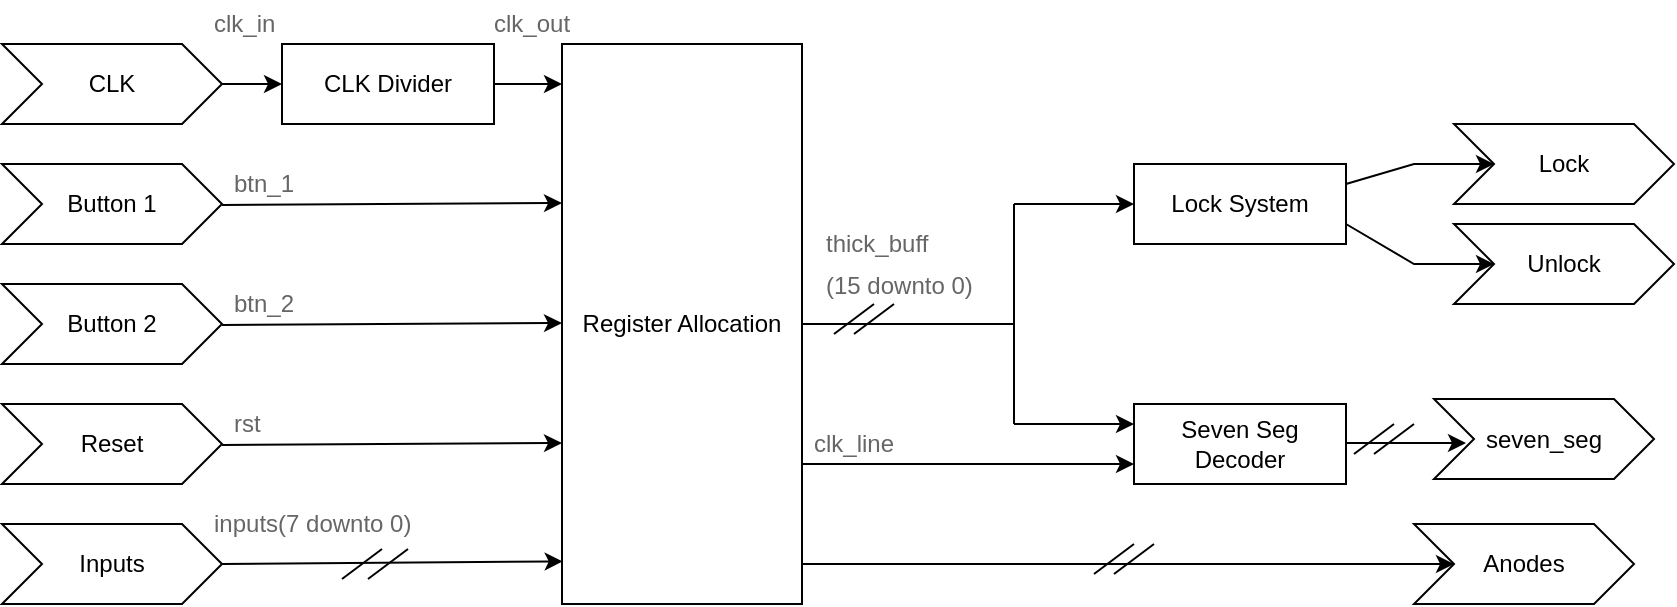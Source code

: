 <mxfile version="21.6.8" type="github">
  <diagram name="Page-1" id="dwJa4rqnvtMt_0H55CX9">
    <mxGraphModel dx="1050" dy="523" grid="1" gridSize="10" guides="1" tooltips="1" connect="1" arrows="1" fold="1" page="1" pageScale="1" pageWidth="827" pageHeight="1169" math="0" shadow="0">
      <root>
        <mxCell id="0" />
        <mxCell id="1" parent="0" />
        <mxCell id="V-kZgoUyX1T6yPYuiuRt-23" value="" style="group" parent="1" vertex="1" connectable="0">
          <mxGeometry x="14" y="80" width="400" height="300" as="geometry" />
        </mxCell>
        <mxCell id="V-kZgoUyX1T6yPYuiuRt-16" value="" style="group" parent="V-kZgoUyX1T6yPYuiuRt-23" vertex="1" connectable="0">
          <mxGeometry y="20" width="400" height="280" as="geometry" />
        </mxCell>
        <mxCell id="V-kZgoUyX1T6yPYuiuRt-1" value="CLK" style="shape=step;perimeter=stepPerimeter;whiteSpace=wrap;html=1;fixedSize=1;" parent="V-kZgoUyX1T6yPYuiuRt-16" vertex="1">
          <mxGeometry width="110" height="40" as="geometry" />
        </mxCell>
        <mxCell id="V-kZgoUyX1T6yPYuiuRt-2" value="Button 1" style="shape=step;perimeter=stepPerimeter;whiteSpace=wrap;html=1;fixedSize=1;" parent="V-kZgoUyX1T6yPYuiuRt-16" vertex="1">
          <mxGeometry y="60" width="110" height="40" as="geometry" />
        </mxCell>
        <mxCell id="V-kZgoUyX1T6yPYuiuRt-3" value="Button 2" style="shape=step;perimeter=stepPerimeter;whiteSpace=wrap;html=1;fixedSize=1;" parent="V-kZgoUyX1T6yPYuiuRt-16" vertex="1">
          <mxGeometry y="120" width="110" height="40" as="geometry" />
        </mxCell>
        <mxCell id="V-kZgoUyX1T6yPYuiuRt-4" value="Reset" style="shape=step;perimeter=stepPerimeter;whiteSpace=wrap;html=1;fixedSize=1;" parent="V-kZgoUyX1T6yPYuiuRt-16" vertex="1">
          <mxGeometry y="180" width="110" height="40" as="geometry" />
        </mxCell>
        <mxCell id="V-kZgoUyX1T6yPYuiuRt-5" value="Inputs" style="shape=step;perimeter=stepPerimeter;whiteSpace=wrap;html=1;fixedSize=1;" parent="V-kZgoUyX1T6yPYuiuRt-16" vertex="1">
          <mxGeometry y="240" width="110" height="40" as="geometry" />
        </mxCell>
        <mxCell id="V-kZgoUyX1T6yPYuiuRt-6" value="CLK Divider" style="rounded=0;whiteSpace=wrap;html=1;" parent="V-kZgoUyX1T6yPYuiuRt-16" vertex="1">
          <mxGeometry x="140" width="106" height="40" as="geometry" />
        </mxCell>
        <mxCell id="V-kZgoUyX1T6yPYuiuRt-7" value="Register Allocation" style="rounded=0;whiteSpace=wrap;html=1;" parent="V-kZgoUyX1T6yPYuiuRt-16" vertex="1">
          <mxGeometry x="280" width="120" height="280" as="geometry" />
        </mxCell>
        <mxCell id="V-kZgoUyX1T6yPYuiuRt-8" value="" style="endArrow=classic;html=1;rounded=0;exitX=1;exitY=0.5;exitDx=0;exitDy=0;entryX=0.003;entryY=0.924;entryDx=0;entryDy=0;entryPerimeter=0;" parent="V-kZgoUyX1T6yPYuiuRt-16" source="V-kZgoUyX1T6yPYuiuRt-5" target="V-kZgoUyX1T6yPYuiuRt-7" edge="1">
          <mxGeometry width="50" height="50" relative="1" as="geometry">
            <mxPoint x="270" y="200" as="sourcePoint" />
            <mxPoint x="320" y="150" as="targetPoint" />
          </mxGeometry>
        </mxCell>
        <mxCell id="V-kZgoUyX1T6yPYuiuRt-9" value="" style="endArrow=classic;html=1;rounded=0;exitX=1;exitY=0.5;exitDx=0;exitDy=0;entryX=0.003;entryY=0.924;entryDx=0;entryDy=0;entryPerimeter=0;" parent="V-kZgoUyX1T6yPYuiuRt-16" edge="1">
          <mxGeometry width="50" height="50" relative="1" as="geometry">
            <mxPoint x="110" y="80.5" as="sourcePoint" />
            <mxPoint x="280" y="79.5" as="targetPoint" />
          </mxGeometry>
        </mxCell>
        <mxCell id="V-kZgoUyX1T6yPYuiuRt-10" value="" style="endArrow=classic;html=1;rounded=0;exitX=1;exitY=0.5;exitDx=0;exitDy=0;entryX=0.003;entryY=0.924;entryDx=0;entryDy=0;entryPerimeter=0;" parent="V-kZgoUyX1T6yPYuiuRt-16" edge="1">
          <mxGeometry width="50" height="50" relative="1" as="geometry">
            <mxPoint x="110" y="140.5" as="sourcePoint" />
            <mxPoint x="280" y="139.5" as="targetPoint" />
          </mxGeometry>
        </mxCell>
        <mxCell id="V-kZgoUyX1T6yPYuiuRt-11" value="" style="endArrow=classic;html=1;rounded=0;exitX=1;exitY=0.5;exitDx=0;exitDy=0;entryX=0.003;entryY=0.924;entryDx=0;entryDy=0;entryPerimeter=0;" parent="V-kZgoUyX1T6yPYuiuRt-16" edge="1">
          <mxGeometry width="50" height="50" relative="1" as="geometry">
            <mxPoint x="110" y="200.5" as="sourcePoint" />
            <mxPoint x="280" y="199.5" as="targetPoint" />
          </mxGeometry>
        </mxCell>
        <mxCell id="V-kZgoUyX1T6yPYuiuRt-12" value="" style="endArrow=none;html=1;rounded=0;" parent="V-kZgoUyX1T6yPYuiuRt-16" edge="1">
          <mxGeometry width="50" height="50" relative="1" as="geometry">
            <mxPoint x="170" y="267.5" as="sourcePoint" />
            <mxPoint x="190" y="252.5" as="targetPoint" />
          </mxGeometry>
        </mxCell>
        <mxCell id="V-kZgoUyX1T6yPYuiuRt-13" value="" style="endArrow=none;html=1;rounded=0;" parent="V-kZgoUyX1T6yPYuiuRt-16" edge="1">
          <mxGeometry width="50" height="50" relative="1" as="geometry">
            <mxPoint x="183" y="267.5" as="sourcePoint" />
            <mxPoint x="203" y="252.5" as="targetPoint" />
          </mxGeometry>
        </mxCell>
        <mxCell id="V-kZgoUyX1T6yPYuiuRt-14" value="" style="endArrow=classic;html=1;rounded=0;exitX=1;exitY=0.5;exitDx=0;exitDy=0;entryX=0;entryY=0.5;entryDx=0;entryDy=0;" parent="V-kZgoUyX1T6yPYuiuRt-16" source="V-kZgoUyX1T6yPYuiuRt-1" target="V-kZgoUyX1T6yPYuiuRt-6" edge="1">
          <mxGeometry width="50" height="50" relative="1" as="geometry">
            <mxPoint x="120" y="90.5" as="sourcePoint" />
            <mxPoint x="290" y="89.5" as="targetPoint" />
          </mxGeometry>
        </mxCell>
        <mxCell id="V-kZgoUyX1T6yPYuiuRt-15" value="" style="endArrow=classic;html=1;rounded=0;exitX=1;exitY=0.5;exitDx=0;exitDy=0;" parent="V-kZgoUyX1T6yPYuiuRt-16" source="V-kZgoUyX1T6yPYuiuRt-6" edge="1">
          <mxGeometry width="50" height="50" relative="1" as="geometry">
            <mxPoint x="246" y="19.5" as="sourcePoint" />
            <mxPoint x="280" y="20" as="targetPoint" />
          </mxGeometry>
        </mxCell>
        <mxCell id="V-kZgoUyX1T6yPYuiuRt-17" value="&lt;font style=&quot;font-size: 12px;&quot;&gt;btn_1&lt;/font&gt;" style="strokeWidth=1;shadow=0;dashed=0;align=center;html=1;shape=mxgraph.mockup.text.textBox;fontColor=#666666;align=left;fontSize=17;spacingLeft=4;spacingTop=-3;whiteSpace=wrap;strokeColor=#000000;mainText=;opacity=0;" parent="V-kZgoUyX1T6yPYuiuRt-16" vertex="1">
          <mxGeometry x="110" y="60" width="40" height="20" as="geometry" />
        </mxCell>
        <mxCell id="V-kZgoUyX1T6yPYuiuRt-19" value="&lt;font style=&quot;font-size: 12px;&quot;&gt;btn_2&lt;/font&gt;" style="strokeWidth=1;shadow=0;dashed=0;align=center;html=1;shape=mxgraph.mockup.text.textBox;fontColor=#666666;align=left;fontSize=17;spacingLeft=4;spacingTop=-3;whiteSpace=wrap;strokeColor=#000000;mainText=;opacity=0;" parent="V-kZgoUyX1T6yPYuiuRt-16" vertex="1">
          <mxGeometry x="110" y="120" width="40" height="20" as="geometry" />
        </mxCell>
        <mxCell id="V-kZgoUyX1T6yPYuiuRt-18" value="&lt;font style=&quot;font-size: 12px;&quot;&gt;rst&lt;/font&gt;" style="strokeWidth=1;shadow=0;dashed=0;align=center;html=1;shape=mxgraph.mockup.text.textBox;fontColor=#666666;align=left;fontSize=17;spacingLeft=4;spacingTop=-3;whiteSpace=wrap;strokeColor=#000000;mainText=;opacity=0;" parent="V-kZgoUyX1T6yPYuiuRt-16" vertex="1">
          <mxGeometry x="110" y="180" width="40" height="20" as="geometry" />
        </mxCell>
        <mxCell id="V-kZgoUyX1T6yPYuiuRt-20" value="&lt;font style=&quot;font-size: 12px;&quot;&gt;inputs(7 downto 0)&lt;/font&gt;" style="strokeWidth=1;shadow=0;dashed=0;align=center;html=1;shape=mxgraph.mockup.text.textBox;fontColor=#666666;align=left;fontSize=17;spacingLeft=4;spacingTop=-3;whiteSpace=wrap;strokeColor=#000000;mainText=;opacity=0;" parent="V-kZgoUyX1T6yPYuiuRt-16" vertex="1">
          <mxGeometry x="100" y="230" width="110" height="20" as="geometry" />
        </mxCell>
        <mxCell id="V-kZgoUyX1T6yPYuiuRt-21" value="&lt;font style=&quot;font-size: 12px;&quot;&gt;clk_in&lt;/font&gt;" style="strokeWidth=1;shadow=0;dashed=0;align=center;html=1;shape=mxgraph.mockup.text.textBox;fontColor=#666666;align=left;fontSize=17;spacingLeft=4;spacingTop=-3;whiteSpace=wrap;strokeColor=#000000;mainText=;opacity=0;" parent="V-kZgoUyX1T6yPYuiuRt-16" vertex="1">
          <mxGeometry x="100" y="-20" width="40" height="20" as="geometry" />
        </mxCell>
        <mxCell id="V-kZgoUyX1T6yPYuiuRt-22" value="&lt;font style=&quot;font-size: 12px;&quot;&gt;clk_out&lt;/font&gt;" style="strokeWidth=1;shadow=0;dashed=0;align=center;html=1;shape=mxgraph.mockup.text.textBox;fontColor=#666666;align=left;fontSize=17;spacingLeft=4;spacingTop=-3;whiteSpace=wrap;strokeColor=#000000;mainText=;opacity=0;" parent="V-kZgoUyX1T6yPYuiuRt-23" vertex="1">
          <mxGeometry x="240" width="50" height="20" as="geometry" />
        </mxCell>
        <mxCell id="V-kZgoUyX1T6yPYuiuRt-26" value="" style="endArrow=none;html=1;rounded=0;entryX=1;entryY=0.5;entryDx=0;entryDy=0;" parent="1" target="V-kZgoUyX1T6yPYuiuRt-7" edge="1">
          <mxGeometry width="50" height="50" relative="1" as="geometry">
            <mxPoint x="520" y="240" as="sourcePoint" />
            <mxPoint x="440" y="250" as="targetPoint" />
          </mxGeometry>
        </mxCell>
        <mxCell id="V-kZgoUyX1T6yPYuiuRt-34" value="" style="group" parent="1" vertex="1" connectable="0">
          <mxGeometry x="430" y="230" width="30" height="15" as="geometry" />
        </mxCell>
        <mxCell id="V-kZgoUyX1T6yPYuiuRt-31" value="" style="endArrow=none;html=1;rounded=0;" parent="V-kZgoUyX1T6yPYuiuRt-34" edge="1">
          <mxGeometry width="50" height="50" relative="1" as="geometry">
            <mxPoint y="15" as="sourcePoint" />
            <mxPoint x="20" as="targetPoint" />
          </mxGeometry>
        </mxCell>
        <mxCell id="V-kZgoUyX1T6yPYuiuRt-32" value="" style="endArrow=none;html=1;rounded=0;" parent="V-kZgoUyX1T6yPYuiuRt-34" edge="1">
          <mxGeometry width="50" height="50" relative="1" as="geometry">
            <mxPoint x="10" y="15" as="sourcePoint" />
            <mxPoint x="30" as="targetPoint" />
          </mxGeometry>
        </mxCell>
        <mxCell id="V-kZgoUyX1T6yPYuiuRt-35" value="&lt;font style=&quot;font-size: 12px;&quot;&gt;thick_buff &lt;br&gt;(15 downto 0)&lt;/font&gt;" style="strokeWidth=1;shadow=0;dashed=0;align=center;html=1;shape=mxgraph.mockup.text.textBox;fontColor=#666666;align=left;fontSize=17;spacingLeft=4;spacingTop=-3;whiteSpace=wrap;strokeColor=#000000;mainText=;opacity=0;" parent="1" vertex="1">
          <mxGeometry x="420" y="200" width="90" height="20" as="geometry" />
        </mxCell>
        <mxCell id="V-kZgoUyX1T6yPYuiuRt-24" value="Lock System" style="rounded=0;whiteSpace=wrap;html=1;" parent="1" vertex="1">
          <mxGeometry x="580" y="160" width="106" height="40" as="geometry" />
        </mxCell>
        <mxCell id="V-kZgoUyX1T6yPYuiuRt-25" value="Seven Seg Decoder" style="rounded=0;whiteSpace=wrap;html=1;" parent="1" vertex="1">
          <mxGeometry x="580" y="280" width="106" height="40" as="geometry" />
        </mxCell>
        <mxCell id="V-kZgoUyX1T6yPYuiuRt-27" value="" style="endArrow=none;html=1;rounded=0;" parent="1" edge="1">
          <mxGeometry width="50" height="50" relative="1" as="geometry">
            <mxPoint x="520" y="290" as="sourcePoint" />
            <mxPoint x="520" y="180" as="targetPoint" />
          </mxGeometry>
        </mxCell>
        <mxCell id="V-kZgoUyX1T6yPYuiuRt-28" value="" style="endArrow=classic;html=1;rounded=0;entryX=0;entryY=0.5;entryDx=0;entryDy=0;" parent="1" target="V-kZgoUyX1T6yPYuiuRt-24" edge="1">
          <mxGeometry width="50" height="50" relative="1" as="geometry">
            <mxPoint x="520" y="180" as="sourcePoint" />
            <mxPoint x="380" y="250" as="targetPoint" />
          </mxGeometry>
        </mxCell>
        <mxCell id="V-kZgoUyX1T6yPYuiuRt-40" value="" style="endArrow=classic;html=1;rounded=0;entryX=0;entryY=0.5;entryDx=0;entryDy=0;" parent="1" edge="1">
          <mxGeometry width="50" height="50" relative="1" as="geometry">
            <mxPoint x="520" y="290" as="sourcePoint" />
            <mxPoint x="580" y="290" as="targetPoint" />
          </mxGeometry>
        </mxCell>
        <mxCell id="V-kZgoUyX1T6yPYuiuRt-42" value="" style="endArrow=classic;html=1;rounded=0;entryX=0;entryY=0.75;entryDx=0;entryDy=0;exitX=1;exitY=0.75;exitDx=0;exitDy=0;" parent="1" source="V-kZgoUyX1T6yPYuiuRt-7" target="V-kZgoUyX1T6yPYuiuRt-25" edge="1">
          <mxGeometry width="50" height="50" relative="1" as="geometry">
            <mxPoint x="390" y="300" as="sourcePoint" />
            <mxPoint x="440" y="250" as="targetPoint" />
          </mxGeometry>
        </mxCell>
        <mxCell id="V-kZgoUyX1T6yPYuiuRt-43" value="&lt;font style=&quot;font-size: 12px;&quot;&gt;clk_line&lt;/font&gt;" style="strokeWidth=1;shadow=0;dashed=0;align=center;html=1;shape=mxgraph.mockup.text.textBox;fontColor=#666666;align=left;fontSize=17;spacingLeft=4;spacingTop=-3;whiteSpace=wrap;strokeColor=#000000;mainText=;opacity=0;" parent="1" vertex="1">
          <mxGeometry x="414" y="290" width="40" height="20" as="geometry" />
        </mxCell>
        <mxCell id="V-kZgoUyX1T6yPYuiuRt-44" value="" style="endArrow=classic;html=1;rounded=0;entryX=0;entryY=0.5;entryDx=0;entryDy=0;" parent="1" edge="1" target="5qwOJh1cjP6tmgnzYJ0l-26">
          <mxGeometry width="50" height="50" relative="1" as="geometry">
            <mxPoint x="686" y="190" as="sourcePoint" />
            <mxPoint x="746" y="190" as="targetPoint" />
            <Array as="points">
              <mxPoint x="720" y="210" />
            </Array>
          </mxGeometry>
        </mxCell>
        <mxCell id="V-kZgoUyX1T6yPYuiuRt-46" value="" style="endArrow=classic;html=1;rounded=0;entryX=0;entryY=0.5;entryDx=0;entryDy=0;" parent="1" edge="1" target="5qwOJh1cjP6tmgnzYJ0l-25">
          <mxGeometry width="50" height="50" relative="1" as="geometry">
            <mxPoint x="686" y="170" as="sourcePoint" />
            <mxPoint x="746" y="170" as="targetPoint" />
            <Array as="points">
              <mxPoint x="720" y="160" />
            </Array>
          </mxGeometry>
        </mxCell>
        <mxCell id="V-kZgoUyX1T6yPYuiuRt-49" value="" style="endArrow=classic;html=1;rounded=0;entryX=0;entryY=0.5;entryDx=0;entryDy=0;" parent="1" edge="1">
          <mxGeometry width="50" height="50" relative="1" as="geometry">
            <mxPoint x="686" y="299.5" as="sourcePoint" />
            <mxPoint x="746" y="299.5" as="targetPoint" />
          </mxGeometry>
        </mxCell>
        <mxCell id="V-kZgoUyX1T6yPYuiuRt-51" value="" style="endArrow=classic;html=1;rounded=0;exitX=1;exitY=0.75;exitDx=0;exitDy=0;" parent="1" edge="1">
          <mxGeometry width="50" height="50" relative="1" as="geometry">
            <mxPoint x="414" y="360" as="sourcePoint" />
            <mxPoint x="740" y="360" as="targetPoint" />
          </mxGeometry>
        </mxCell>
        <mxCell id="V-kZgoUyX1T6yPYuiuRt-53" value="" style="group" parent="1" vertex="1" connectable="0">
          <mxGeometry x="690" y="290" width="30" height="15" as="geometry" />
        </mxCell>
        <mxCell id="V-kZgoUyX1T6yPYuiuRt-54" value="" style="endArrow=none;html=1;rounded=0;" parent="V-kZgoUyX1T6yPYuiuRt-53" edge="1">
          <mxGeometry width="50" height="50" relative="1" as="geometry">
            <mxPoint y="15" as="sourcePoint" />
            <mxPoint x="20" as="targetPoint" />
          </mxGeometry>
        </mxCell>
        <mxCell id="V-kZgoUyX1T6yPYuiuRt-55" value="" style="endArrow=none;html=1;rounded=0;" parent="V-kZgoUyX1T6yPYuiuRt-53" edge="1">
          <mxGeometry width="50" height="50" relative="1" as="geometry">
            <mxPoint x="10" y="15" as="sourcePoint" />
            <mxPoint x="30" as="targetPoint" />
          </mxGeometry>
        </mxCell>
        <mxCell id="V-kZgoUyX1T6yPYuiuRt-56" value="" style="group" parent="1" vertex="1" connectable="0">
          <mxGeometry x="560" y="350" width="30" height="15" as="geometry" />
        </mxCell>
        <mxCell id="V-kZgoUyX1T6yPYuiuRt-57" value="" style="endArrow=none;html=1;rounded=0;" parent="V-kZgoUyX1T6yPYuiuRt-56" edge="1">
          <mxGeometry width="50" height="50" relative="1" as="geometry">
            <mxPoint y="15" as="sourcePoint" />
            <mxPoint x="20" as="targetPoint" />
          </mxGeometry>
        </mxCell>
        <mxCell id="V-kZgoUyX1T6yPYuiuRt-58" value="" style="endArrow=none;html=1;rounded=0;" parent="V-kZgoUyX1T6yPYuiuRt-56" edge="1">
          <mxGeometry width="50" height="50" relative="1" as="geometry">
            <mxPoint x="10" y="15" as="sourcePoint" />
            <mxPoint x="30" as="targetPoint" />
          </mxGeometry>
        </mxCell>
        <mxCell id="5qwOJh1cjP6tmgnzYJ0l-25" value="Lock" style="shape=step;perimeter=stepPerimeter;whiteSpace=wrap;html=1;fixedSize=1;" vertex="1" parent="1">
          <mxGeometry x="740" y="140" width="110" height="40" as="geometry" />
        </mxCell>
        <mxCell id="5qwOJh1cjP6tmgnzYJ0l-26" value="Unlock" style="shape=step;perimeter=stepPerimeter;whiteSpace=wrap;html=1;fixedSize=1;" vertex="1" parent="1">
          <mxGeometry x="740" y="190" width="110" height="40" as="geometry" />
        </mxCell>
        <mxCell id="5qwOJh1cjP6tmgnzYJ0l-27" value="seven_seg" style="shape=step;perimeter=stepPerimeter;whiteSpace=wrap;html=1;fixedSize=1;" vertex="1" parent="1">
          <mxGeometry x="730" y="277.5" width="110" height="40" as="geometry" />
        </mxCell>
        <mxCell id="5qwOJh1cjP6tmgnzYJ0l-28" value="Anodes" style="shape=step;perimeter=stepPerimeter;whiteSpace=wrap;html=1;fixedSize=1;" vertex="1" parent="1">
          <mxGeometry x="720" y="340" width="110" height="40" as="geometry" />
        </mxCell>
      </root>
    </mxGraphModel>
  </diagram>
</mxfile>

